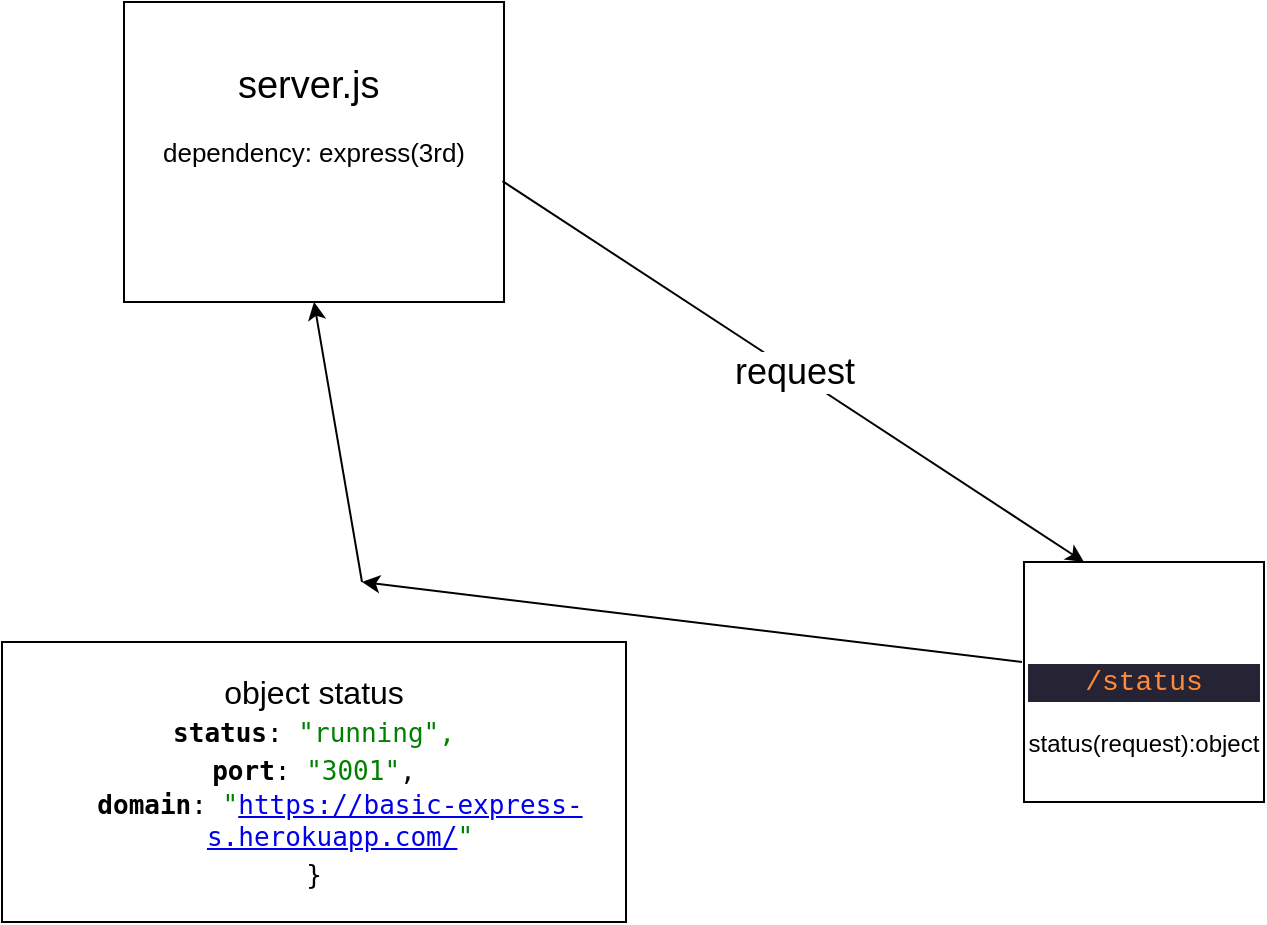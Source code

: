 <mxfile version="14.9.5" type="github">
  <diagram id="prtHgNgQTEPvFCAcTncT" name="Page-1">
    <mxGraphModel dx="211" dy="1748" grid="1" gridSize="10" guides="1" tooltips="1" connect="1" arrows="1" fold="1" page="1" pageScale="1" pageWidth="827" pageHeight="1169" math="0" shadow="0">
      <root>
        <mxCell id="0" />
        <mxCell id="1" parent="0" />
        <mxCell id="xOZCHHaRXuY3myuQnnon-3" value="&lt;p style=&quot;line-height: 150%&quot;&gt;&lt;font style=&quot;font-size: 19px&quot;&gt;server.js&amp;nbsp;&lt;/font&gt;&lt;/p&gt;&lt;p style=&quot;line-height: 150% ; font-size: 13px&quot;&gt;&lt;font style=&quot;font-size: 13px&quot;&gt;dependency: express(3rd)&lt;/font&gt;&lt;/p&gt;&lt;p style=&quot;line-height: 150% ; font-size: 13px&quot;&gt;&lt;font style=&quot;font-size: 13px&quot;&gt;&lt;br&gt;&lt;/font&gt;&lt;/p&gt;" style="rounded=0;whiteSpace=wrap;html=1;" vertex="1" parent="1">
          <mxGeometry x="931" y="-1030" width="190" height="150" as="geometry" />
        </mxCell>
        <mxCell id="xOZCHHaRXuY3myuQnnon-8" value="&lt;br&gt;&lt;br&gt;&lt;div style=&quot;color: rgb(187 , 187 , 187) ; background-color: rgb(38 , 35 , 53) ; font-family: &amp;#34;consolas&amp;#34; , &amp;#34;courier new&amp;#34; , monospace ; font-weight: normal ; font-size: 14px ; line-height: 19px&quot;&gt;&lt;div&gt;&lt;span style=&quot;color: #ff8b39&quot;&gt;/status&lt;/span&gt;&lt;/div&gt;&lt;/div&gt;&lt;br&gt;status(request):object" style="whiteSpace=wrap;html=1;aspect=fixed;" vertex="1" parent="1">
          <mxGeometry x="1381" y="-750" width="120" height="120" as="geometry" />
        </mxCell>
        <mxCell id="xOZCHHaRXuY3myuQnnon-10" value="&lt;font style=&quot;font-size: 16px&quot;&gt;object status&lt;br&gt;&lt;span class=&quot;property&quot; style=&quot;font-family: monospace ; font-size: medium ; font-weight: bold&quot;&gt;status&lt;/span&gt;&lt;span style=&quot;font-family: monospace ; font-size: medium&quot;&gt;:&amp;nbsp;&lt;/span&gt;&lt;span class=&quot;type-string&quot; style=&quot;font-family: monospace ; font-size: medium ; color: green&quot;&gt;&quot;running&quot;,&lt;br&gt;&lt;/span&gt;&lt;span class=&quot;property&quot; style=&quot;font-family: monospace ; font-size: medium ; font-weight: bold&quot;&gt;port&lt;/span&gt;&lt;span style=&quot;font-family: monospace ; font-size: medium&quot;&gt;:&amp;nbsp;&lt;/span&gt;&lt;span class=&quot;type-string&quot; style=&quot;font-family: monospace ; font-size: medium ; color: green&quot;&gt;&quot;3001&quot;&lt;/span&gt;&lt;span style=&quot;font-family: monospace ; font-size: medium&quot;&gt;,&lt;/span&gt;&lt;span style=&quot;font-family: monospace ; font-size: medium&quot;&gt;&lt;br&gt;&lt;/span&gt;&lt;ul class=&quot;obj collapsible&quot; style=&quot;list-style-type: none ; padding: 0px ; margin: 0px 0px 0px 2em ; font-family: monospace ; font-size: medium&quot;&gt;&lt;li style=&quot;position: relative&quot;&gt;&lt;div class=&quot;hoverable&quot; style=&quot;transition: 0.2s ease-out 0s ; display: inline-block ; padding: 1px 2px ; border-radius: 2px&quot;&gt;&lt;span class=&quot;property&quot; style=&quot;font-weight: bold&quot;&gt;domain&lt;/span&gt;:&amp;nbsp;&lt;span class=&quot;type-string&quot; style=&quot;color: green&quot;&gt;&quot;&lt;/span&gt;&lt;a href=&quot;https://basic-express-s.herokuapp.com/&quot;&gt;https://basic-express-s.herokuapp.com/&lt;/a&gt;&lt;span class=&quot;type-string&quot; style=&quot;color: green&quot;&gt;&quot;&lt;/span&gt;&lt;/div&gt;&lt;/li&gt;&lt;/ul&gt;&lt;span style=&quot;font-family: monospace ; font-size: medium&quot;&gt;}&lt;/span&gt;&lt;br&gt;&lt;/font&gt;" style="rounded=0;whiteSpace=wrap;html=1;" vertex="1" parent="1">
          <mxGeometry x="870" y="-710" width="312" height="140" as="geometry" />
        </mxCell>
        <mxCell id="xOZCHHaRXuY3myuQnnon-11" value="" style="endArrow=classic;html=1;" edge="1" parent="1">
          <mxGeometry width="50" height="50" relative="1" as="geometry">
            <mxPoint x="1380" y="-700" as="sourcePoint" />
            <mxPoint x="1050" y="-740" as="targetPoint" />
          </mxGeometry>
        </mxCell>
        <mxCell id="xOZCHHaRXuY3myuQnnon-12" value="" style="endArrow=classic;html=1;entryX=0.5;entryY=1;entryDx=0;entryDy=0;" edge="1" parent="1" target="xOZCHHaRXuY3myuQnnon-3">
          <mxGeometry width="50" height="50" relative="1" as="geometry">
            <mxPoint x="1050" y="-740" as="sourcePoint" />
            <mxPoint x="1110" y="-830" as="targetPoint" />
          </mxGeometry>
        </mxCell>
        <mxCell id="xOZCHHaRXuY3myuQnnon-13" value="&lt;font style=&quot;font-size: 18px&quot;&gt;request&lt;/font&gt;" style="endArrow=classic;html=1;exitX=0.996;exitY=0.597;exitDx=0;exitDy=0;exitPerimeter=0;entryX=0.25;entryY=0;entryDx=0;entryDy=0;" edge="1" parent="1" source="xOZCHHaRXuY3myuQnnon-3" target="xOZCHHaRXuY3myuQnnon-8">
          <mxGeometry width="50" height="50" relative="1" as="geometry">
            <mxPoint x="1060" y="-780" as="sourcePoint" />
            <mxPoint x="1110" y="-830" as="targetPoint" />
          </mxGeometry>
        </mxCell>
      </root>
    </mxGraphModel>
  </diagram>
</mxfile>
